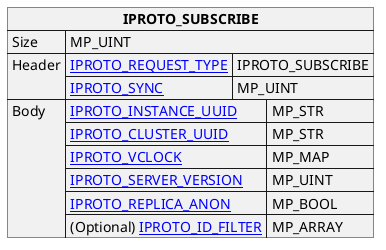 @startuml

skinparam map {
    HyperlinkColor #0077FF
    FontColor #313131
    BorderColor #313131
    BackgroundColor transparent
}

json "**IPROTO_SUBSCRIBE**" as subscribe_request {
    "Size": "MP_UINT",
    "Header": {
      "[[https://tarantool.io/en/doc/latest/dev_guide/internals/iproto/keys IPROTO_REQUEST_TYPE]]": "IPROTO_SUBSCRIBE",
      "[[https://tarantool.io/en/doc/latest/dev_guide/internals/iproto/keys IPROTO_SYNC]]": "MP_UINT"
    },
    "Body": {
      "[[https://tarantool.io/en/doc/latest/dev_guide/internals/iproto/keys IPROTO_INSTANCE_UUID]]": "MP_STR",
      "[[https://tarantool.io/en/doc/latest/dev_guide/internals/iproto/keys IPROTO_CLUSTER_UUID]]": "MP_STR",
      "[[https://tarantool.io/en/doc/latest/dev_guide/internals/iproto/keys IPROTO_VCLOCK]]": "MP_MAP",
      "[[https://tarantool.io/en/doc/latest/dev_guide/internals/iproto/keys IPROTO_SERVER_VERSION]]": "MP_UINT",
      "[[https://tarantool.io/en/doc/latest/dev_guide/internals/iproto/keys IPROTO_REPLICA_ANON]]": "MP_BOOL",
      "(Optional) [[https://tarantool.io/en/doc/latest/dev_guide/internals/iproto/keys IPROTO_ID_FILTER]]": "MP_ARRAY"
    }
}

@enduml
